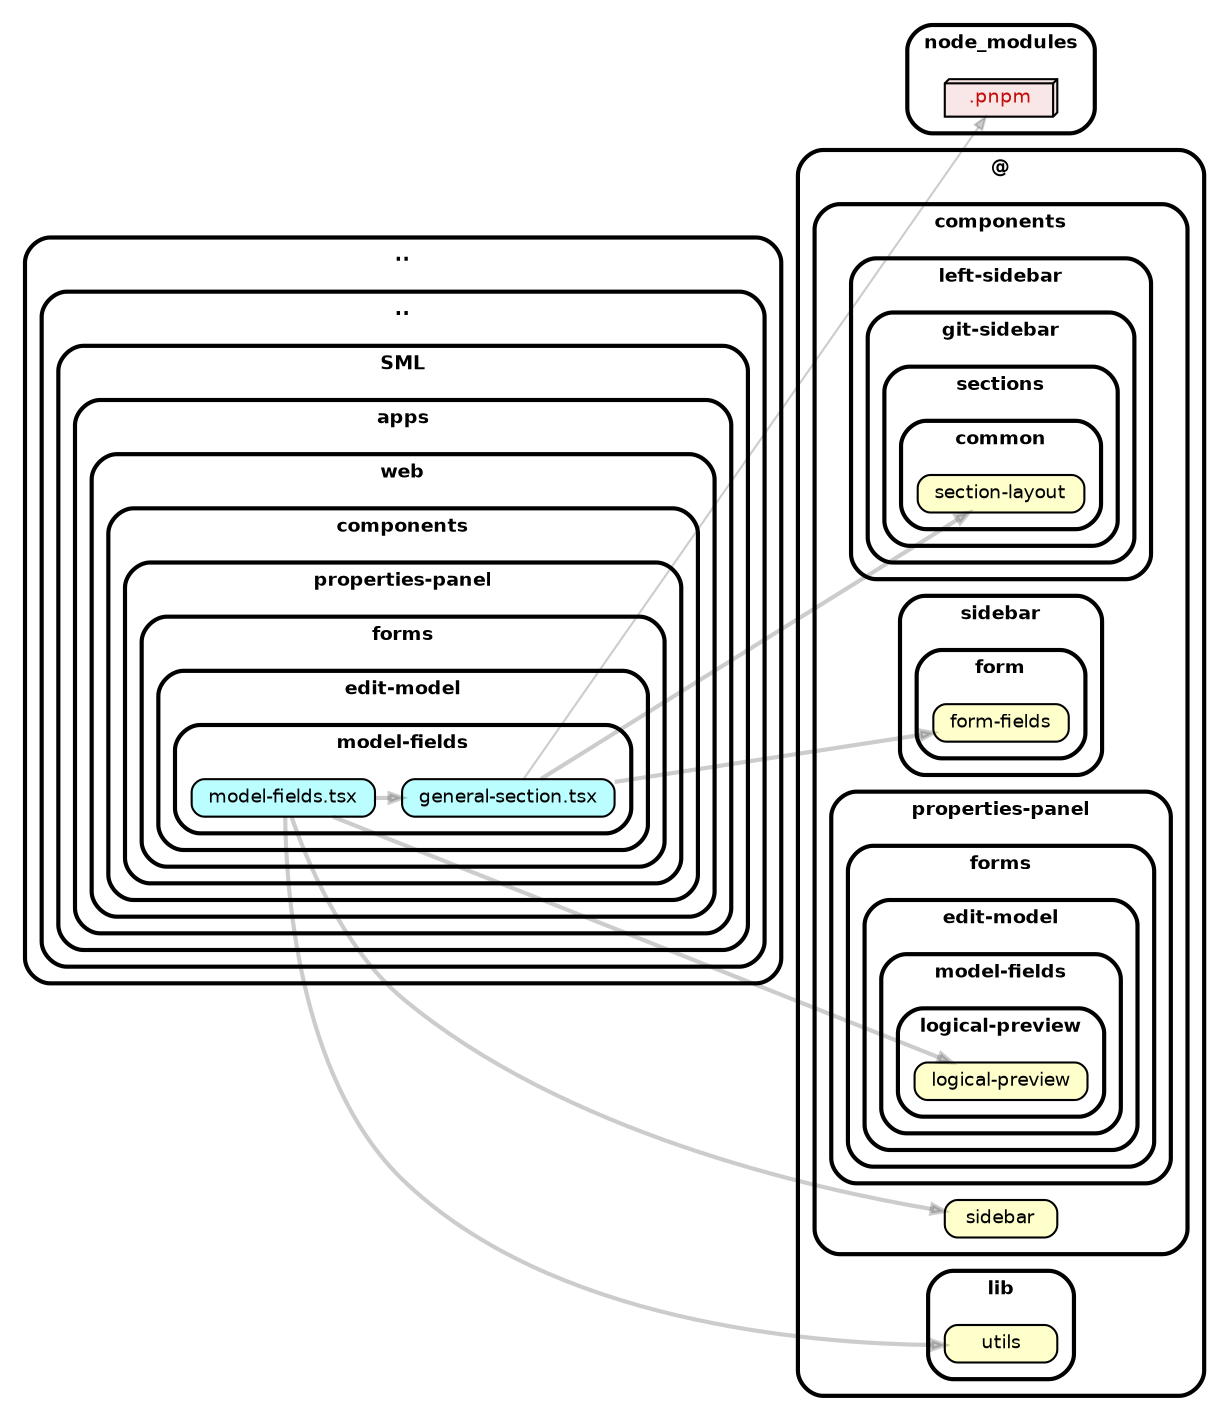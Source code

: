 strict digraph "dependency-cruiser output"{
    rankdir="LR" splines="true" overlap="false" nodesep="0.16" ranksep="0.18" fontname="Helvetica-bold" fontsize="9" style="rounded,bold,filled" fillcolor="#ffffff" compound="true"
    node [shape="box" style="rounded, filled" height="0.2" color="black" fillcolor="#ffffcc" fontcolor="black" fontname="Helvetica" fontsize="9"]
    edge [arrowhead="normal" arrowsize="0.6" penwidth="2.0" color="#00000033" fontname="Helvetica" fontsize="9"]

    subgraph "cluster_.." {label=".." subgraph "cluster_../.." {label=".." subgraph "cluster_../../SML" {label="SML" subgraph "cluster_../../SML/apps" {label="apps" subgraph "cluster_../../SML/apps/web" {label="web" subgraph "cluster_../../SML/apps/web/components" {label="components" subgraph "cluster_../../SML/apps/web/components/properties-panel" {label="properties-panel" subgraph "cluster_../../SML/apps/web/components/properties-panel/forms" {label="forms" subgraph "cluster_../../SML/apps/web/components/properties-panel/forms/edit-model" {label="edit-model" subgraph "cluster_../../SML/apps/web/components/properties-panel/forms/edit-model/model-fields" {label="model-fields" "../../SML/apps/web/components/properties-panel/forms/edit-model/model-fields/general-section.tsx" [label=<general-section.tsx> tooltip="general-section.tsx" URL="../../SML/apps/web/components/properties-panel/forms/edit-model/model-fields/general-section.tsx" fillcolor="#bbfeff"] } } } } } } } } } }
    "../../SML/apps/web/components/properties-panel/forms/edit-model/model-fields/general-section.tsx" -> "@/components/left-sidebar/git-sidebar/sections/common/section-layout"
    "../../SML/apps/web/components/properties-panel/forms/edit-model/model-fields/general-section.tsx" -> "@/components/sidebar/form/form-fields"
    "../../SML/apps/web/components/properties-panel/forms/edit-model/model-fields/general-section.tsx" -> "node_modules/.pnpm" [penwidth="1.0"]
    subgraph "cluster_.." {label=".." subgraph "cluster_../.." {label=".." subgraph "cluster_../../SML" {label="SML" subgraph "cluster_../../SML/apps" {label="apps" subgraph "cluster_../../SML/apps/web" {label="web" subgraph "cluster_../../SML/apps/web/components" {label="components" subgraph "cluster_../../SML/apps/web/components/properties-panel" {label="properties-panel" subgraph "cluster_../../SML/apps/web/components/properties-panel/forms" {label="forms" subgraph "cluster_../../SML/apps/web/components/properties-panel/forms/edit-model" {label="edit-model" subgraph "cluster_../../SML/apps/web/components/properties-panel/forms/edit-model/model-fields" {label="model-fields" "../../SML/apps/web/components/properties-panel/forms/edit-model/model-fields/model-fields.tsx" [label=<model-fields.tsx> tooltip="model-fields.tsx" URL="../../SML/apps/web/components/properties-panel/forms/edit-model/model-fields/model-fields.tsx" fillcolor="#bbfeff"] } } } } } } } } } }
    "../../SML/apps/web/components/properties-panel/forms/edit-model/model-fields/model-fields.tsx" -> "../../SML/apps/web/components/properties-panel/forms/edit-model/model-fields/general-section.tsx"
    "../../SML/apps/web/components/properties-panel/forms/edit-model/model-fields/model-fields.tsx" -> "@/components/properties-panel/forms/edit-model/model-fields/logical-preview/logical-preview"
    "../../SML/apps/web/components/properties-panel/forms/edit-model/model-fields/model-fields.tsx" -> "@/components/sidebar"
    "../../SML/apps/web/components/properties-panel/forms/edit-model/model-fields/model-fields.tsx" -> "@/lib/utils"
    subgraph "cluster_@" {label="@" subgraph "cluster_@/components" {label="components" subgraph "cluster_@/components/left-sidebar" {label="left-sidebar" subgraph "cluster_@/components/left-sidebar/git-sidebar" {label="git-sidebar" subgraph "cluster_@/components/left-sidebar/git-sidebar/sections" {label="sections" subgraph "cluster_@/components/left-sidebar/git-sidebar/sections/common" {label="common" "@/components/left-sidebar/git-sidebar/sections/common/section-layout" [label=<section-layout> tooltip="section-layout" ] } } } } } }
    subgraph "cluster_@" {label="@" subgraph "cluster_@/components" {label="components" subgraph "cluster_@/components/properties-panel" {label="properties-panel" subgraph "cluster_@/components/properties-panel/forms" {label="forms" subgraph "cluster_@/components/properties-panel/forms/edit-model" {label="edit-model" subgraph "cluster_@/components/properties-panel/forms/edit-model/model-fields" {label="model-fields" subgraph "cluster_@/components/properties-panel/forms/edit-model/model-fields/logical-preview" {label="logical-preview" "@/components/properties-panel/forms/edit-model/model-fields/logical-preview/logical-preview" [label=<logical-preview> tooltip="logical-preview" ] } } } } } } }
    subgraph "cluster_@" {label="@" subgraph "cluster_@/components" {label="components" "@/components/sidebar" [label=<sidebar> tooltip="sidebar" ] } }
    subgraph "cluster_@" {label="@" subgraph "cluster_@/components" {label="components" subgraph "cluster_@/components/sidebar" {label="sidebar" subgraph "cluster_@/components/sidebar/form" {label="form" "@/components/sidebar/form/form-fields" [label=<form-fields> tooltip="form-fields" ] } } } }
    subgraph "cluster_@" {label="@" subgraph "cluster_@/lib" {label="lib" "@/lib/utils" [label=<utils> tooltip="utils" ] } }
    subgraph "cluster_node_modules" {label="node_modules" "node_modules/.pnpm" [label=<.pnpm> tooltip=".pnpm" URL="https://www.npmjs.com/package/.pnpm" shape="box3d" fillcolor="#c40b0a1a" fontcolor="#c40b0a"] }
}
